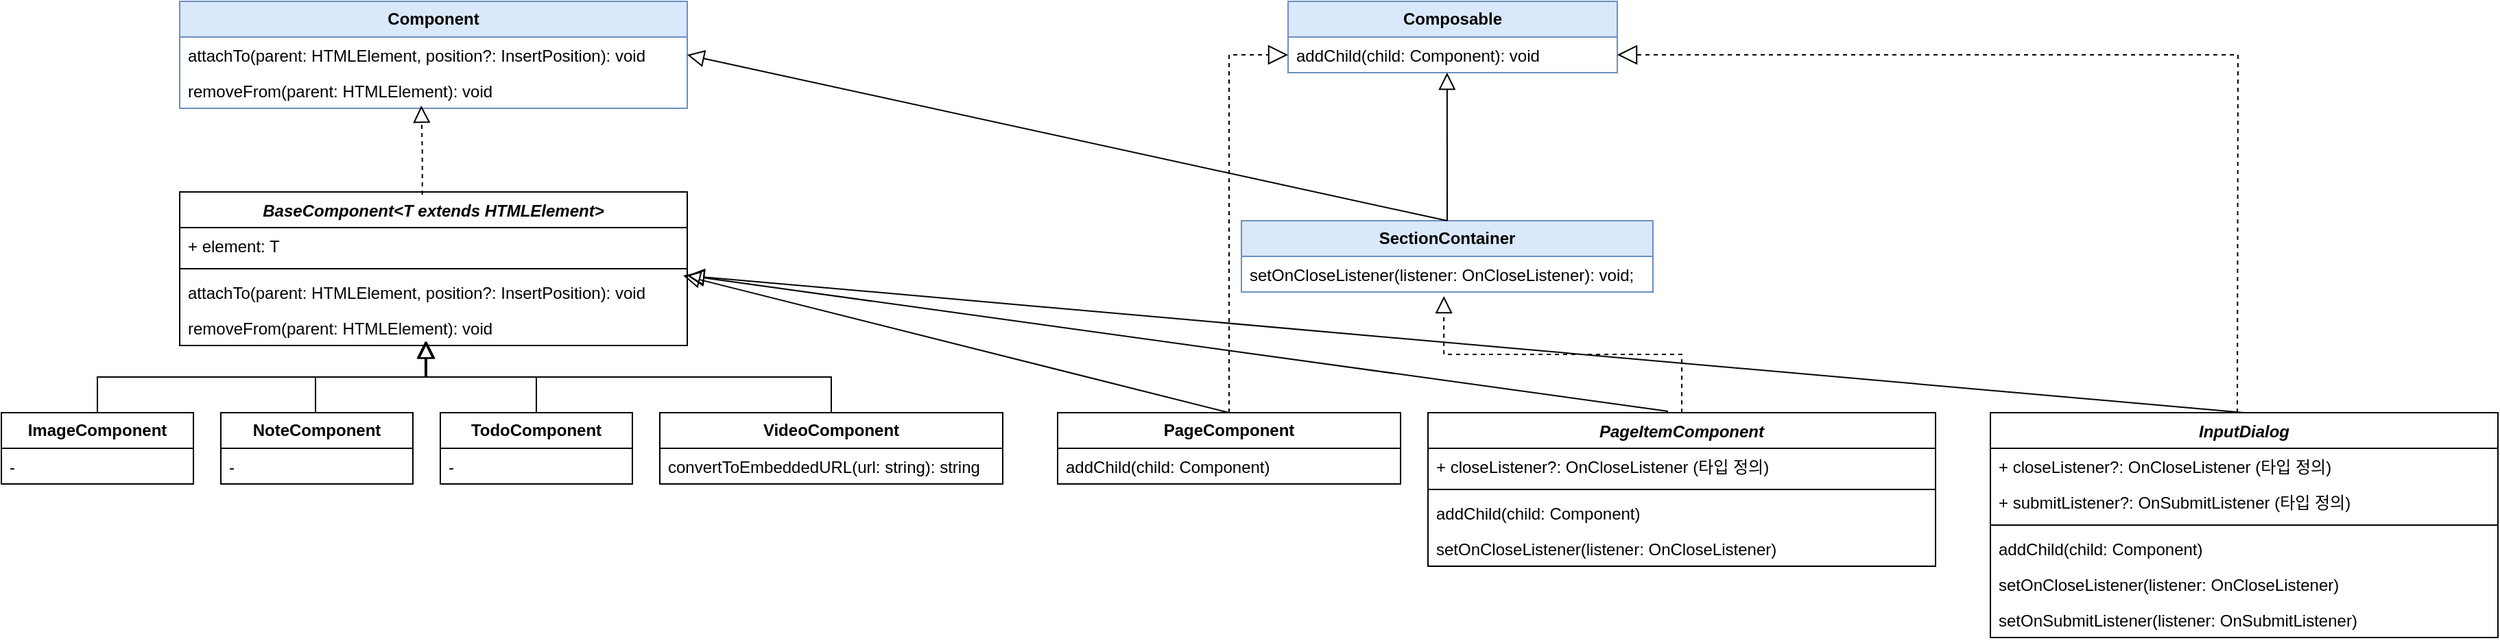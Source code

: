 <mxfile version="28.0.7">
  <diagram id="C5RBs43oDa-KdzZeNtuy" name="Page-1">
    <mxGraphModel dx="1238" dy="633" grid="1" gridSize="10" guides="1" tooltips="1" connect="1" arrows="1" fold="1" page="1" pageScale="1" pageWidth="827" pageHeight="1169" math="0" shadow="0">
      <root>
        <mxCell id="WIyWlLk6GJQsqaUBKTNV-0" />
        <mxCell id="WIyWlLk6GJQsqaUBKTNV-1" parent="WIyWlLk6GJQsqaUBKTNV-0" />
        <mxCell id="9JNk9C_VZ7fs6iSy1HpL-6" value="&lt;b&gt;Component&lt;/b&gt;" style="swimlane;fontStyle=0;childLayout=stackLayout;horizontal=1;startSize=26;fillColor=#dae8fc;horizontalStack=0;resizeParent=1;resizeParentMax=0;resizeLast=0;collapsible=1;marginBottom=0;whiteSpace=wrap;html=1;strokeColor=#6c8ebf;" parent="WIyWlLk6GJQsqaUBKTNV-1" vertex="1">
          <mxGeometry x="140" y="450" width="370" height="78" as="geometry" />
        </mxCell>
        <mxCell id="9JNk9C_VZ7fs6iSy1HpL-7" value="attachTo(parent: HTMLElement, position?: InsertPosition): void" style="text;strokeColor=none;fillColor=none;align=left;verticalAlign=top;spacingLeft=4;spacingRight=4;overflow=hidden;rotatable=0;points=[[0,0.5],[1,0.5]];portConstraint=eastwest;whiteSpace=wrap;html=1;" parent="9JNk9C_VZ7fs6iSy1HpL-6" vertex="1">
          <mxGeometry y="26" width="370" height="26" as="geometry" />
        </mxCell>
        <mxCell id="9JNk9C_VZ7fs6iSy1HpL-8" value="removeFrom(parent: HTMLElement): void" style="text;strokeColor=none;fillColor=none;align=left;verticalAlign=top;spacingLeft=4;spacingRight=4;overflow=hidden;rotatable=0;points=[[0,0.5],[1,0.5]];portConstraint=eastwest;whiteSpace=wrap;html=1;" parent="9JNk9C_VZ7fs6iSy1HpL-6" vertex="1">
          <mxGeometry y="52" width="370" height="26" as="geometry" />
        </mxCell>
        <mxCell id="9JNk9C_VZ7fs6iSy1HpL-10" value="BaseComponent&lt;T extends HTMLElement&gt;" style="swimlane;fontStyle=3;align=center;verticalAlign=top;childLayout=stackLayout;horizontal=1;startSize=26;horizontalStack=0;resizeParent=1;resizeLast=0;collapsible=1;marginBottom=0;rounded=0;shadow=0;strokeWidth=1;" parent="WIyWlLk6GJQsqaUBKTNV-1" vertex="1">
          <mxGeometry x="140" y="589" width="370" height="112" as="geometry">
            <mxRectangle x="230" y="140" width="160" height="26" as="alternateBounds" />
          </mxGeometry>
        </mxCell>
        <mxCell id="9JNk9C_VZ7fs6iSy1HpL-11" value="+ element: T" style="text;align=left;verticalAlign=top;spacingLeft=4;spacingRight=4;overflow=hidden;rotatable=0;points=[[0,0.5],[1,0.5]];portConstraint=eastwest;" parent="9JNk9C_VZ7fs6iSy1HpL-10" vertex="1">
          <mxGeometry y="26" width="370" height="26" as="geometry" />
        </mxCell>
        <mxCell id="9JNk9C_VZ7fs6iSy1HpL-14" value="" style="line;html=1;strokeWidth=1;align=left;verticalAlign=middle;spacingTop=-1;spacingLeft=3;spacingRight=3;rotatable=0;labelPosition=right;points=[];portConstraint=eastwest;" parent="9JNk9C_VZ7fs6iSy1HpL-10" vertex="1">
          <mxGeometry y="52" width="370" height="8" as="geometry" />
        </mxCell>
        <mxCell id="9JNk9C_VZ7fs6iSy1HpL-15" value="attachTo(parent: HTMLElement, position?: InsertPosition): void" style="text;align=left;verticalAlign=top;spacingLeft=4;spacingRight=4;overflow=hidden;rotatable=0;points=[[0,0.5],[1,0.5]];portConstraint=eastwest;" parent="9JNk9C_VZ7fs6iSy1HpL-10" vertex="1">
          <mxGeometry y="60" width="370" height="26" as="geometry" />
        </mxCell>
        <mxCell id="9JNk9C_VZ7fs6iSy1HpL-16" value="removeFrom(parent: HTMLElement): void" style="text;align=left;verticalAlign=top;spacingLeft=4;spacingRight=4;overflow=hidden;rotatable=0;points=[[0,0.5],[1,0.5]];portConstraint=eastwest;" parent="9JNk9C_VZ7fs6iSy1HpL-10" vertex="1">
          <mxGeometry y="86" width="370" height="26" as="geometry" />
        </mxCell>
        <mxCell id="9JNk9C_VZ7fs6iSy1HpL-17" value="" style="endArrow=block;endSize=10;endFill=0;shadow=0;strokeWidth=1;rounded=0;curved=0;edgeStyle=elbowEdgeStyle;elbow=vertical;entryX=0.476;entryY=0.923;entryDx=0;entryDy=0;entryPerimeter=0;exitX=0.478;exitY=0.018;exitDx=0;exitDy=0;exitPerimeter=0;dashed=1;" parent="WIyWlLk6GJQsqaUBKTNV-1" source="9JNk9C_VZ7fs6iSy1HpL-10" target="9JNk9C_VZ7fs6iSy1HpL-8" edge="1">
          <mxGeometry width="160" relative="1" as="geometry">
            <mxPoint x="460" y="492" as="sourcePoint" />
            <mxPoint x="350" y="390" as="targetPoint" />
          </mxGeometry>
        </mxCell>
        <mxCell id="9JNk9C_VZ7fs6iSy1HpL-18" value="&lt;b&gt;ImageComponent&lt;/b&gt;" style="swimlane;fontStyle=0;childLayout=stackLayout;horizontal=1;startSize=26;fillColor=none;horizontalStack=0;resizeParent=1;resizeParentMax=0;resizeLast=0;collapsible=1;marginBottom=0;whiteSpace=wrap;html=1;" parent="WIyWlLk6GJQsqaUBKTNV-1" vertex="1">
          <mxGeometry x="10" y="750" width="140" height="52" as="geometry" />
        </mxCell>
        <mxCell id="9JNk9C_VZ7fs6iSy1HpL-19" value="-" style="text;strokeColor=none;fillColor=none;align=left;verticalAlign=top;spacingLeft=4;spacingRight=4;overflow=hidden;rotatable=0;points=[[0,0.5],[1,0.5]];portConstraint=eastwest;whiteSpace=wrap;html=1;" parent="9JNk9C_VZ7fs6iSy1HpL-18" vertex="1">
          <mxGeometry y="26" width="140" height="26" as="geometry" />
        </mxCell>
        <mxCell id="9JNk9C_VZ7fs6iSy1HpL-22" value="&lt;b&gt;NoteComponent&lt;/b&gt;" style="swimlane;fontStyle=0;childLayout=stackLayout;horizontal=1;startSize=26;fillColor=none;horizontalStack=0;resizeParent=1;resizeParentMax=0;resizeLast=0;collapsible=1;marginBottom=0;whiteSpace=wrap;html=1;" parent="WIyWlLk6GJQsqaUBKTNV-1" vertex="1">
          <mxGeometry x="170" y="750" width="140" height="52" as="geometry" />
        </mxCell>
        <mxCell id="9JNk9C_VZ7fs6iSy1HpL-23" value="-" style="text;strokeColor=none;fillColor=none;align=left;verticalAlign=top;spacingLeft=4;spacingRight=4;overflow=hidden;rotatable=0;points=[[0,0.5],[1,0.5]];portConstraint=eastwest;whiteSpace=wrap;html=1;" parent="9JNk9C_VZ7fs6iSy1HpL-22" vertex="1">
          <mxGeometry y="26" width="140" height="26" as="geometry" />
        </mxCell>
        <mxCell id="9JNk9C_VZ7fs6iSy1HpL-24" value="&lt;b&gt;TodoComponent&lt;/b&gt;" style="swimlane;fontStyle=0;childLayout=stackLayout;horizontal=1;startSize=26;fillColor=none;horizontalStack=0;resizeParent=1;resizeParentMax=0;resizeLast=0;collapsible=1;marginBottom=0;whiteSpace=wrap;html=1;" parent="WIyWlLk6GJQsqaUBKTNV-1" vertex="1">
          <mxGeometry x="330" y="750" width="140" height="52" as="geometry" />
        </mxCell>
        <mxCell id="9JNk9C_VZ7fs6iSy1HpL-25" value="-" style="text;strokeColor=none;fillColor=none;align=left;verticalAlign=top;spacingLeft=4;spacingRight=4;overflow=hidden;rotatable=0;points=[[0,0.5],[1,0.5]];portConstraint=eastwest;whiteSpace=wrap;html=1;" parent="9JNk9C_VZ7fs6iSy1HpL-24" vertex="1">
          <mxGeometry y="26" width="140" height="26" as="geometry" />
        </mxCell>
        <mxCell id="9JNk9C_VZ7fs6iSy1HpL-26" value="&lt;b&gt;VideoComponent&lt;/b&gt;" style="swimlane;fontStyle=0;childLayout=stackLayout;horizontal=1;startSize=26;fillColor=none;horizontalStack=0;resizeParent=1;resizeParentMax=0;resizeLast=0;collapsible=1;marginBottom=0;whiteSpace=wrap;html=1;" parent="WIyWlLk6GJQsqaUBKTNV-1" vertex="1">
          <mxGeometry x="490" y="750" width="250" height="52" as="geometry" />
        </mxCell>
        <mxCell id="9JNk9C_VZ7fs6iSy1HpL-27" value="convertToEmbeddedURL(url: string): string" style="text;strokeColor=none;fillColor=none;align=left;verticalAlign=top;spacingLeft=4;spacingRight=4;overflow=hidden;rotatable=0;points=[[0,0.5],[1,0.5]];portConstraint=eastwest;whiteSpace=wrap;html=1;" parent="9JNk9C_VZ7fs6iSy1HpL-26" vertex="1">
          <mxGeometry y="26" width="250" height="26" as="geometry" />
        </mxCell>
        <mxCell id="9JNk9C_VZ7fs6iSy1HpL-28" value="" style="endArrow=block;endSize=10;endFill=0;shadow=0;strokeWidth=1;rounded=0;curved=0;edgeStyle=elbowEdgeStyle;elbow=vertical;exitX=0.5;exitY=0;exitDx=0;exitDy=0;entryX=0.484;entryY=0.885;entryDx=0;entryDy=0;entryPerimeter=0;" parent="WIyWlLk6GJQsqaUBKTNV-1" source="9JNk9C_VZ7fs6iSy1HpL-26" target="9JNk9C_VZ7fs6iSy1HpL-16" edge="1">
          <mxGeometry width="160" relative="1" as="geometry">
            <mxPoint x="570" y="422" as="sourcePoint" />
            <mxPoint x="460" y="320" as="targetPoint" />
          </mxGeometry>
        </mxCell>
        <mxCell id="9JNk9C_VZ7fs6iSy1HpL-29" value="" style="endArrow=block;endSize=10;endFill=0;shadow=0;strokeWidth=1;rounded=0;curved=0;edgeStyle=elbowEdgeStyle;elbow=vertical;exitX=0.5;exitY=0;exitDx=0;exitDy=0;" parent="WIyWlLk6GJQsqaUBKTNV-1" source="9JNk9C_VZ7fs6iSy1HpL-24" edge="1">
          <mxGeometry width="160" relative="1" as="geometry">
            <mxPoint x="885" y="780" as="sourcePoint" />
            <mxPoint x="319" y="698" as="targetPoint" />
          </mxGeometry>
        </mxCell>
        <mxCell id="9JNk9C_VZ7fs6iSy1HpL-31" value="" style="endArrow=block;endSize=10;endFill=0;shadow=0;strokeWidth=1;rounded=0;curved=0;edgeStyle=elbowEdgeStyle;elbow=vertical;" parent="WIyWlLk6GJQsqaUBKTNV-1" edge="1">
          <mxGeometry width="160" relative="1" as="geometry">
            <mxPoint x="239" y="750" as="sourcePoint" />
            <mxPoint x="320" y="698" as="targetPoint" />
          </mxGeometry>
        </mxCell>
        <mxCell id="9JNk9C_VZ7fs6iSy1HpL-32" value="" style="endArrow=block;endSize=10;endFill=0;shadow=0;strokeWidth=1;rounded=0;curved=0;edgeStyle=elbowEdgeStyle;elbow=vertical;exitX=0.5;exitY=0;exitDx=0;exitDy=0;entryX=0.484;entryY=0.885;entryDx=0;entryDy=0;entryPerimeter=0;" parent="WIyWlLk6GJQsqaUBKTNV-1" source="9JNk9C_VZ7fs6iSy1HpL-18" edge="1">
          <mxGeometry width="160" relative="1" as="geometry">
            <mxPoint x="24" y="750" as="sourcePoint" />
            <mxPoint x="320" y="698" as="targetPoint" />
          </mxGeometry>
        </mxCell>
        <mxCell id="9JNk9C_VZ7fs6iSy1HpL-33" value="&lt;b&gt;SectionContainer&lt;/b&gt;" style="swimlane;fontStyle=0;childLayout=stackLayout;horizontal=1;startSize=26;fillColor=#dae8fc;horizontalStack=0;resizeParent=1;resizeParentMax=0;resizeLast=0;collapsible=1;marginBottom=0;whiteSpace=wrap;html=1;strokeColor=#6c8ebf;" parent="WIyWlLk6GJQsqaUBKTNV-1" vertex="1">
          <mxGeometry x="914" y="610" width="300" height="52" as="geometry" />
        </mxCell>
        <mxCell id="9JNk9C_VZ7fs6iSy1HpL-34" value="setOnCloseListener(listener: OnCloseListener): void;" style="text;strokeColor=none;fillColor=none;align=left;verticalAlign=top;spacingLeft=4;spacingRight=4;overflow=hidden;rotatable=0;points=[[0,0.5],[1,0.5]];portConstraint=eastwest;whiteSpace=wrap;html=1;" parent="9JNk9C_VZ7fs6iSy1HpL-33" vertex="1">
          <mxGeometry y="26" width="300" height="26" as="geometry" />
        </mxCell>
        <mxCell id="9JNk9C_VZ7fs6iSy1HpL-36" value="PageItemComponent" style="swimlane;fontStyle=3;align=center;verticalAlign=top;childLayout=stackLayout;horizontal=1;startSize=26;horizontalStack=0;resizeParent=1;resizeLast=0;collapsible=1;marginBottom=0;rounded=0;shadow=0;strokeWidth=1;" parent="WIyWlLk6GJQsqaUBKTNV-1" vertex="1">
          <mxGeometry x="1050" y="750" width="370" height="112" as="geometry">
            <mxRectangle x="230" y="140" width="160" height="26" as="alternateBounds" />
          </mxGeometry>
        </mxCell>
        <mxCell id="9JNk9C_VZ7fs6iSy1HpL-37" value="+ closeListener?: OnCloseListener (타입 정의)" style="text;align=left;verticalAlign=top;spacingLeft=4;spacingRight=4;overflow=hidden;rotatable=0;points=[[0,0.5],[1,0.5]];portConstraint=eastwest;" parent="9JNk9C_VZ7fs6iSy1HpL-36" vertex="1">
          <mxGeometry y="26" width="370" height="26" as="geometry" />
        </mxCell>
        <mxCell id="9JNk9C_VZ7fs6iSy1HpL-38" value="" style="line;html=1;strokeWidth=1;align=left;verticalAlign=middle;spacingTop=-1;spacingLeft=3;spacingRight=3;rotatable=0;labelPosition=right;points=[];portConstraint=eastwest;" parent="9JNk9C_VZ7fs6iSy1HpL-36" vertex="1">
          <mxGeometry y="52" width="370" height="8" as="geometry" />
        </mxCell>
        <mxCell id="9JNk9C_VZ7fs6iSy1HpL-39" value="addChild(child: Component)" style="text;align=left;verticalAlign=top;spacingLeft=4;spacingRight=4;overflow=hidden;rotatable=0;points=[[0,0.5],[1,0.5]];portConstraint=eastwest;" parent="9JNk9C_VZ7fs6iSy1HpL-36" vertex="1">
          <mxGeometry y="60" width="370" height="26" as="geometry" />
        </mxCell>
        <mxCell id="9JNk9C_VZ7fs6iSy1HpL-40" value="setOnCloseListener(listener: OnCloseListener)" style="text;align=left;verticalAlign=top;spacingLeft=4;spacingRight=4;overflow=hidden;rotatable=0;points=[[0,0.5],[1,0.5]];portConstraint=eastwest;" parent="9JNk9C_VZ7fs6iSy1HpL-36" vertex="1">
          <mxGeometry y="86" width="370" height="26" as="geometry" />
        </mxCell>
        <mxCell id="9JNk9C_VZ7fs6iSy1HpL-41" value="" style="endArrow=block;endSize=10;endFill=0;shadow=0;strokeWidth=1;rounded=0;curved=0;edgeStyle=elbowEdgeStyle;elbow=vertical;entryX=0.492;entryY=1.115;entryDx=0;entryDy=0;entryPerimeter=0;exitX=0.5;exitY=0;exitDx=0;exitDy=0;dashed=1;" parent="WIyWlLk6GJQsqaUBKTNV-1" source="9JNk9C_VZ7fs6iSy1HpL-36" target="9JNk9C_VZ7fs6iSy1HpL-34" edge="1">
          <mxGeometry width="160" relative="1" as="geometry">
            <mxPoint x="351" y="615" as="sourcePoint" />
            <mxPoint x="350" y="550" as="targetPoint" />
          </mxGeometry>
        </mxCell>
        <mxCell id="9JNk9C_VZ7fs6iSy1HpL-47" value="&lt;b&gt;PageComponent&lt;/b&gt;" style="swimlane;fontStyle=0;childLayout=stackLayout;horizontal=1;startSize=26;fillColor=none;horizontalStack=0;resizeParent=1;resizeParentMax=0;resizeLast=0;collapsible=1;marginBottom=0;whiteSpace=wrap;html=1;" parent="WIyWlLk6GJQsqaUBKTNV-1" vertex="1">
          <mxGeometry x="780" y="750" width="250" height="52" as="geometry" />
        </mxCell>
        <mxCell id="9JNk9C_VZ7fs6iSy1HpL-48" value="&lt;span style=&quot;text-wrap-mode: nowrap;&quot;&gt;addChild(child: Component)&lt;/span&gt;" style="text;strokeColor=none;fillColor=none;align=left;verticalAlign=top;spacingLeft=4;spacingRight=4;overflow=hidden;rotatable=0;points=[[0,0.5],[1,0.5]];portConstraint=eastwest;whiteSpace=wrap;html=1;" parent="9JNk9C_VZ7fs6iSy1HpL-47" vertex="1">
          <mxGeometry y="26" width="250" height="26" as="geometry" />
        </mxCell>
        <mxCell id="9JNk9C_VZ7fs6iSy1HpL-54" value="" style="endArrow=block;endSize=10;endFill=0;shadow=0;strokeWidth=1;rounded=0;elbow=vertical;exitX=0.5;exitY=0;exitDx=0;exitDy=0;entryX=0.992;entryY=0.038;entryDx=0;entryDy=0;entryPerimeter=0;" parent="WIyWlLk6GJQsqaUBKTNV-1" source="9JNk9C_VZ7fs6iSy1HpL-47" target="9JNk9C_VZ7fs6iSy1HpL-15" edge="1">
          <mxGeometry width="160" relative="1" as="geometry">
            <mxPoint x="866" y="712" as="sourcePoint" />
            <mxPoint x="570" y="660" as="targetPoint" />
          </mxGeometry>
        </mxCell>
        <mxCell id="9JNk9C_VZ7fs6iSy1HpL-55" value="" style="endArrow=block;endSize=10;endFill=0;shadow=0;strokeWidth=1;rounded=0;elbow=vertical;exitX=0.473;exitY=-0.009;exitDx=0;exitDy=0;exitPerimeter=0;" parent="WIyWlLk6GJQsqaUBKTNV-1" source="9JNk9C_VZ7fs6iSy1HpL-36" edge="1">
          <mxGeometry width="160" relative="1" as="geometry">
            <mxPoint x="1136" y="772" as="sourcePoint" />
            <mxPoint x="510" y="650" as="targetPoint" />
          </mxGeometry>
        </mxCell>
        <mxCell id="jFVxLSKJPjvxt1Orrbv5-0" value="&lt;b&gt;Composable&lt;/b&gt;" style="swimlane;fontStyle=0;childLayout=stackLayout;horizontal=1;startSize=26;fillColor=#dae8fc;horizontalStack=0;resizeParent=1;resizeParentMax=0;resizeLast=0;collapsible=1;marginBottom=0;whiteSpace=wrap;html=1;strokeColor=#6c8ebf;" vertex="1" parent="WIyWlLk6GJQsqaUBKTNV-1">
          <mxGeometry x="948" y="450" width="240" height="52" as="geometry" />
        </mxCell>
        <mxCell id="jFVxLSKJPjvxt1Orrbv5-1" value="addChild(child: Component): void" style="text;strokeColor=none;fillColor=none;align=left;verticalAlign=top;spacingLeft=4;spacingRight=4;overflow=hidden;rotatable=0;points=[[0,0.5],[1,0.5]];portConstraint=eastwest;whiteSpace=wrap;html=1;" vertex="1" parent="jFVxLSKJPjvxt1Orrbv5-0">
          <mxGeometry y="26" width="240" height="26" as="geometry" />
        </mxCell>
        <mxCell id="jFVxLSKJPjvxt1Orrbv5-2" value="" style="endArrow=block;endSize=10;endFill=0;shadow=0;strokeWidth=1;rounded=0;elbow=vertical;exitX=0.5;exitY=0;exitDx=0;exitDy=0;entryX=0.483;entryY=1;entryDx=0;entryDy=0;entryPerimeter=0;" edge="1" parent="WIyWlLk6GJQsqaUBKTNV-1" source="9JNk9C_VZ7fs6iSy1HpL-33" target="jFVxLSKJPjvxt1Orrbv5-1">
          <mxGeometry width="160" relative="1" as="geometry">
            <mxPoint x="1905" y="789" as="sourcePoint" />
            <mxPoint x="1190" y="690" as="targetPoint" />
          </mxGeometry>
        </mxCell>
        <mxCell id="jFVxLSKJPjvxt1Orrbv5-3" value="" style="endArrow=block;endSize=10;endFill=0;shadow=0;strokeWidth=1;rounded=0;elbow=vertical;exitX=0.5;exitY=0;exitDx=0;exitDy=0;entryX=1;entryY=0.5;entryDx=0;entryDy=0;" edge="1" parent="WIyWlLk6GJQsqaUBKTNV-1" source="9JNk9C_VZ7fs6iSy1HpL-33" target="9JNk9C_VZ7fs6iSy1HpL-7">
          <mxGeometry width="160" relative="1" as="geometry">
            <mxPoint x="1465" y="641" as="sourcePoint" />
            <mxPoint x="750" y="542" as="targetPoint" />
          </mxGeometry>
        </mxCell>
        <mxCell id="jFVxLSKJPjvxt1Orrbv5-4" value="InputDialog" style="swimlane;fontStyle=3;align=center;verticalAlign=top;childLayout=stackLayout;horizontal=1;startSize=26;horizontalStack=0;resizeParent=1;resizeLast=0;collapsible=1;marginBottom=0;rounded=0;shadow=0;strokeWidth=1;" vertex="1" parent="WIyWlLk6GJQsqaUBKTNV-1">
          <mxGeometry x="1460" y="750" width="370" height="164" as="geometry">
            <mxRectangle x="230" y="140" width="160" height="26" as="alternateBounds" />
          </mxGeometry>
        </mxCell>
        <mxCell id="jFVxLSKJPjvxt1Orrbv5-5" value="+ closeListener?: OnCloseListener (타입 정의)" style="text;align=left;verticalAlign=top;spacingLeft=4;spacingRight=4;overflow=hidden;rotatable=0;points=[[0,0.5],[1,0.5]];portConstraint=eastwest;" vertex="1" parent="jFVxLSKJPjvxt1Orrbv5-4">
          <mxGeometry y="26" width="370" height="26" as="geometry" />
        </mxCell>
        <mxCell id="jFVxLSKJPjvxt1Orrbv5-9" value="+ submitListener?: OnSubmitListener (타입 정의)" style="text;align=left;verticalAlign=top;spacingLeft=4;spacingRight=4;overflow=hidden;rotatable=0;points=[[0,0.5],[1,0.5]];portConstraint=eastwest;" vertex="1" parent="jFVxLSKJPjvxt1Orrbv5-4">
          <mxGeometry y="52" width="370" height="26" as="geometry" />
        </mxCell>
        <mxCell id="jFVxLSKJPjvxt1Orrbv5-6" value="" style="line;html=1;strokeWidth=1;align=left;verticalAlign=middle;spacingTop=-1;spacingLeft=3;spacingRight=3;rotatable=0;labelPosition=right;points=[];portConstraint=eastwest;" vertex="1" parent="jFVxLSKJPjvxt1Orrbv5-4">
          <mxGeometry y="78" width="370" height="8" as="geometry" />
        </mxCell>
        <mxCell id="jFVxLSKJPjvxt1Orrbv5-7" value="addChild(child: Component)" style="text;align=left;verticalAlign=top;spacingLeft=4;spacingRight=4;overflow=hidden;rotatable=0;points=[[0,0.5],[1,0.5]];portConstraint=eastwest;" vertex="1" parent="jFVxLSKJPjvxt1Orrbv5-4">
          <mxGeometry y="86" width="370" height="26" as="geometry" />
        </mxCell>
        <mxCell id="jFVxLSKJPjvxt1Orrbv5-8" value="setOnCloseListener(listener: OnCloseListener)" style="text;align=left;verticalAlign=top;spacingLeft=4;spacingRight=4;overflow=hidden;rotatable=0;points=[[0,0.5],[1,0.5]];portConstraint=eastwest;" vertex="1" parent="jFVxLSKJPjvxt1Orrbv5-4">
          <mxGeometry y="112" width="370" height="26" as="geometry" />
        </mxCell>
        <mxCell id="jFVxLSKJPjvxt1Orrbv5-15" value="setOnSubmitListener(listener: OnSubmitListener)" style="text;align=left;verticalAlign=top;spacingLeft=4;spacingRight=4;overflow=hidden;rotatable=0;points=[[0,0.5],[1,0.5]];portConstraint=eastwest;" vertex="1" parent="jFVxLSKJPjvxt1Orrbv5-4">
          <mxGeometry y="138" width="370" height="26" as="geometry" />
        </mxCell>
        <mxCell id="jFVxLSKJPjvxt1Orrbv5-10" value="" style="endArrow=block;endSize=10;endFill=0;shadow=0;strokeWidth=1;rounded=0;elbow=vertical;exitX=0.5;exitY=0;exitDx=0;exitDy=0;" edge="1" parent="WIyWlLk6GJQsqaUBKTNV-1" source="jFVxLSKJPjvxt1Orrbv5-4">
          <mxGeometry width="160" relative="1" as="geometry">
            <mxPoint x="1421.5" y="729" as="sourcePoint" />
            <mxPoint x="510" y="650" as="targetPoint" />
          </mxGeometry>
        </mxCell>
        <mxCell id="jFVxLSKJPjvxt1Orrbv5-12" value="" style="endArrow=block;dashed=1;endFill=0;endSize=12;html=1;rounded=0;entryX=0;entryY=0.5;entryDx=0;entryDy=0;exitX=0.5;exitY=0;exitDx=0;exitDy=0;edgeStyle=orthogonalEdgeStyle;" edge="1" parent="WIyWlLk6GJQsqaUBKTNV-1" source="9JNk9C_VZ7fs6iSy1HpL-47" target="jFVxLSKJPjvxt1Orrbv5-1">
          <mxGeometry width="160" relative="1" as="geometry">
            <mxPoint x="510" y="660" as="sourcePoint" />
            <mxPoint x="670" y="660" as="targetPoint" />
          </mxGeometry>
        </mxCell>
        <mxCell id="jFVxLSKJPjvxt1Orrbv5-14" value="" style="endArrow=block;dashed=1;endFill=0;endSize=12;html=1;rounded=0;entryX=1;entryY=0.5;entryDx=0;entryDy=0;edgeStyle=orthogonalEdgeStyle;" edge="1" parent="WIyWlLk6GJQsqaUBKTNV-1" target="jFVxLSKJPjvxt1Orrbv5-1">
          <mxGeometry width="160" relative="1" as="geometry">
            <mxPoint x="1640" y="750" as="sourcePoint" />
            <mxPoint x="1390" y="640" as="targetPoint" />
          </mxGeometry>
        </mxCell>
      </root>
    </mxGraphModel>
  </diagram>
</mxfile>
